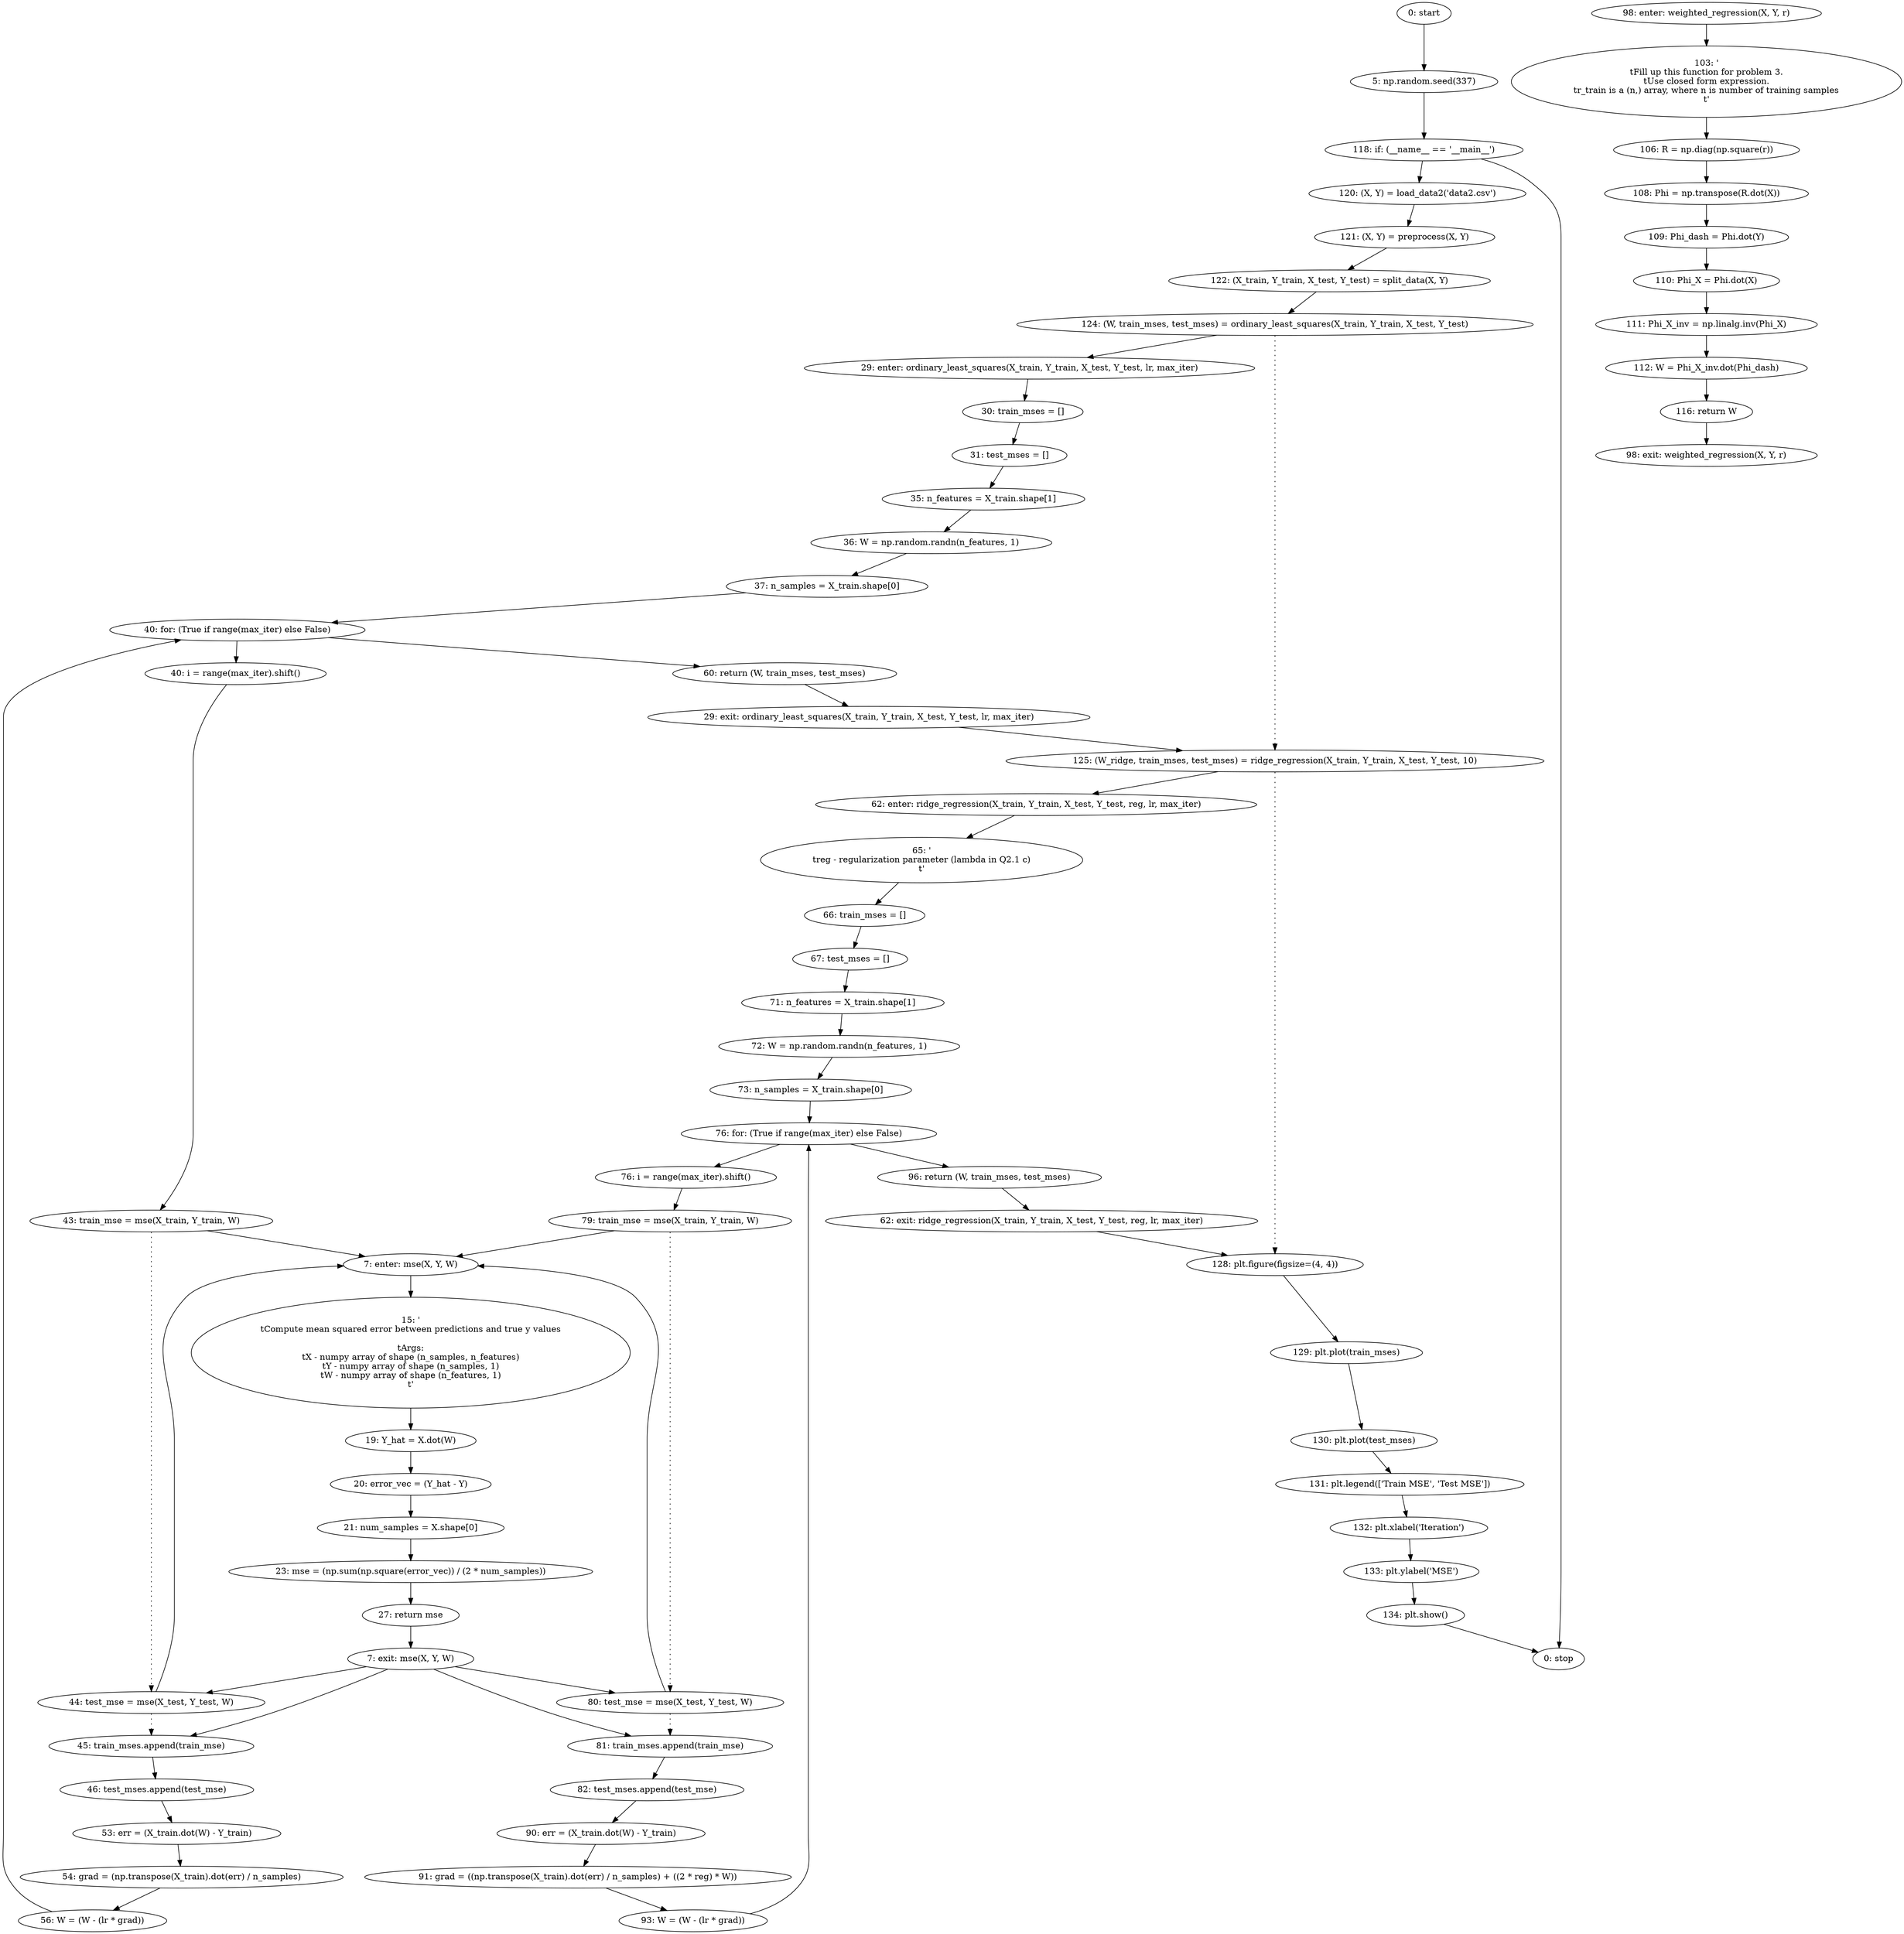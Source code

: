 strict digraph "" {
	node [label="\N"];
	0	 [label="0: start"];
	1	 [label="5: np.random.seed(337)"];
	0 -> 1;
	55	 [label="118: if: (__name__ == '__main__')"];
	1 -> 55;
	56	 [label="120: (X, Y) = load_data2('data2.csv')"];
	55 -> 56;
	68	 [label="0: stop"];
	55 -> 68;
	2	 [label="7: enter: mse(X, Y, W)"];
	4	 [label="15: '\n\tCompute mean squared error between predictions and true y values\n\n\tArgs:\n\tX - numpy array of shape (n_samples, n_features)\n\tY \
- numpy array of shape (n_samples, 1)\n\tW - numpy array of shape (n_features, 1)\n\t'"];
	2 -> 4;
	5	 [label="19: Y_hat = X.dot(W)"];
	4 -> 5;
	19	 [label="43: train_mse = mse(X_train, Y_train, W)"];
	19 -> 2;
	20	 [label="44: test_mse = mse(X_test, Y_test, W)"];
	19 -> 20	 [style=dotted,
		weight=100];
	20 -> 2;
	21	 [label="45: train_mses.append(train_mse)"];
	20 -> 21	 [style=dotted,
		weight=100];
	22	 [label="46: test_mses.append(test_mse)"];
	21 -> 22;
	37	 [label="79: train_mse = mse(X_train, Y_train, W)"];
	37 -> 2;
	38	 [label="80: test_mse = mse(X_test, Y_test, W)"];
	37 -> 38	 [style=dotted,
		weight=100];
	38 -> 2;
	39	 [label="81: train_mses.append(train_mse)"];
	38 -> 39	 [style=dotted,
		weight=100];
	40	 [label="82: test_mses.append(test_mse)"];
	39 -> 40;
	3	 [label="7: exit: mse(X, Y, W)"];
	3 -> 20;
	3 -> 21;
	3 -> 38;
	3 -> 39;
	9	 [label="27: return mse"];
	9 -> 3;
	6	 [label="20: error_vec = (Y_hat - Y)"];
	5 -> 6;
	7	 [label="21: num_samples = X.shape[0]"];
	6 -> 7;
	8	 [label="23: mse = (np.sum(np.square(error_vec)) / (2 * num_samples))"];
	7 -> 8;
	8 -> 9;
	10	 [label="29: enter: ordinary_least_squares(X_train, Y_train, X_test, Y_test, lr, max_iter)"];
	12	 [label="30: train_mses = []"];
	10 -> 12;
	13	 [label="31: test_mses = []"];
	12 -> 13;
	59	 [label="124: (W, train_mses, test_mses) = ordinary_least_squares(X_train, Y_train, X_test, Y_test)"];
	59 -> 10;
	60	 [label="125: (W_ridge, train_mses, test_mses) = ridge_regression(X_train, Y_train, X_test, Y_test, 10)"];
	59 -> 60	 [style=dotted,
		weight=100];
	27	 [label="62: enter: ridge_regression(X_train, Y_train, X_test, Y_test, reg, lr, max_iter)"];
	60 -> 27;
	61	 [label="128: plt.figure(figsize=(4, 4))"];
	60 -> 61	 [style=dotted,
		weight=100];
	11	 [label="29: exit: ordinary_least_squares(X_train, Y_train, X_test, Y_test, lr, max_iter)"];
	11 -> 60;
	26	 [label="60: return (W, train_mses, test_mses)"];
	26 -> 11;
	14	 [label="35: n_features = X_train.shape[1]"];
	13 -> 14;
	15	 [label="36: W = np.random.randn(n_features, 1)"];
	14 -> 15;
	16	 [label="37: n_samples = X_train.shape[0]"];
	15 -> 16;
	17	 [label="40: for: (True if range(max_iter) else False)"];
	16 -> 17;
	17 -> 26;
	18	 [label="40: i = range(max_iter).shift()"];
	17 -> 18;
	18 -> 19;
	25	 [label="56: W = (W - (lr * grad))"];
	25 -> 17;
	23	 [label="53: err = (X_train.dot(W) - Y_train)"];
	22 -> 23;
	24	 [label="54: grad = (np.transpose(X_train).dot(err) / n_samples)"];
	23 -> 24;
	24 -> 25;
	29	 [label="65: '\n\treg - regularization parameter (lambda in Q2.1 c)\n\t'"];
	27 -> 29;
	30	 [label="66: train_mses = []"];
	29 -> 30;
	62	 [label="129: plt.plot(train_mses)"];
	61 -> 62;
	28	 [label="62: exit: ridge_regression(X_train, Y_train, X_test, Y_test, reg, lr, max_iter)"];
	28 -> 61;
	44	 [label="96: return (W, train_mses, test_mses)"];
	44 -> 28;
	31	 [label="67: test_mses = []"];
	30 -> 31;
	32	 [label="71: n_features = X_train.shape[1]"];
	31 -> 32;
	33	 [label="72: W = np.random.randn(n_features, 1)"];
	32 -> 33;
	34	 [label="73: n_samples = X_train.shape[0]"];
	33 -> 34;
	35	 [label="76: for: (True if range(max_iter) else False)"];
	34 -> 35;
	35 -> 44;
	36	 [label="76: i = range(max_iter).shift()"];
	35 -> 36;
	36 -> 37;
	43	 [label="93: W = (W - (lr * grad))"];
	43 -> 35;
	41	 [label="90: err = (X_train.dot(W) - Y_train)"];
	40 -> 41;
	42	 [label="91: grad = ((np.transpose(X_train).dot(err) / n_samples) + ((2 * reg) * W))"];
	41 -> 42;
	42 -> 43;
	45	 [label="98: enter: weighted_regression(X, Y, r)"];
	47	 [label="103: '\n\tFill up this function for problem 3.\n\tUse closed form expression.\n\tr_train is a (n,) array, where n is number of training \
samples\n\t'"];
	45 -> 47;
	48	 [label="106: R = np.diag(np.square(r))"];
	47 -> 48;
	46	 [label="98: exit: weighted_regression(X, Y, r)"];
	54	 [label="116: return W"];
	54 -> 46;
	49	 [label="108: Phi = np.transpose(R.dot(X))"];
	48 -> 49;
	50	 [label="109: Phi_dash = Phi.dot(Y)"];
	49 -> 50;
	51	 [label="110: Phi_X = Phi.dot(X)"];
	50 -> 51;
	52	 [label="111: Phi_X_inv = np.linalg.inv(Phi_X)"];
	51 -> 52;
	53	 [label="112: W = Phi_X_inv.dot(Phi_dash)"];
	52 -> 53;
	53 -> 54;
	57	 [label="121: (X, Y) = preprocess(X, Y)"];
	56 -> 57;
	58	 [label="122: (X_train, Y_train, X_test, Y_test) = split_data(X, Y)"];
	57 -> 58;
	58 -> 59;
	63	 [label="130: plt.plot(test_mses)"];
	62 -> 63;
	64	 [label="131: plt.legend(['Train MSE', 'Test MSE'])"];
	63 -> 64;
	65	 [label="132: plt.xlabel('Iteration')"];
	64 -> 65;
	66	 [label="133: plt.ylabel('MSE')"];
	65 -> 66;
	67	 [label="134: plt.show()"];
	66 -> 67;
	67 -> 68;
}

